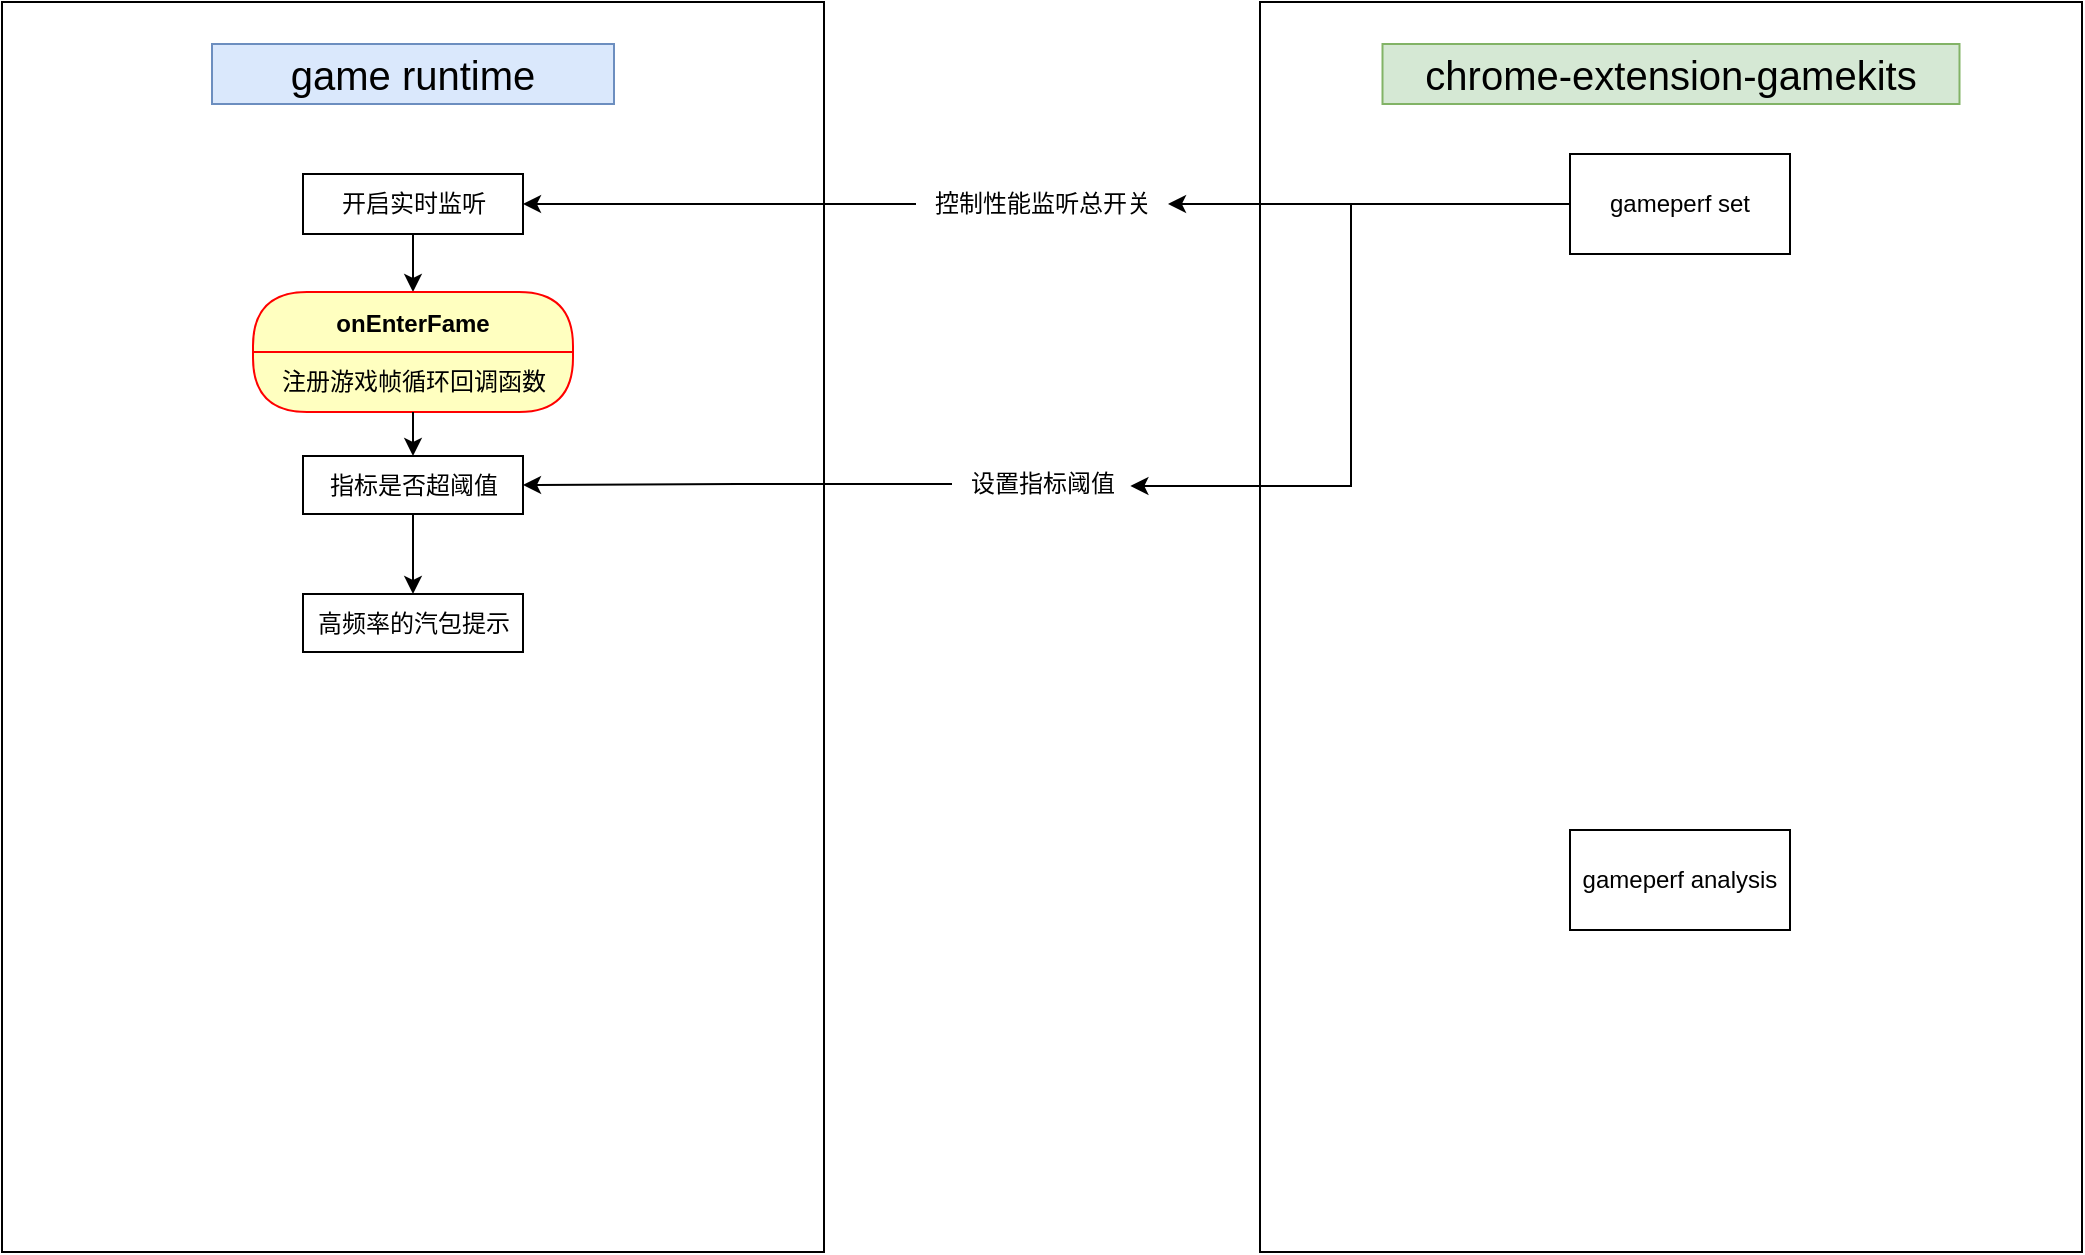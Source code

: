 <mxfile version="24.5.3" type="github">
  <diagram name="第 1 页" id="EIIMtydjI0oj0VH4oGAn">
    <mxGraphModel dx="1434" dy="780" grid="0" gridSize="10" guides="1" tooltips="1" connect="1" arrows="1" fold="1" page="1" pageScale="1" pageWidth="1169" pageHeight="827" math="0" shadow="0">
      <root>
        <mxCell id="0" />
        <mxCell id="1" parent="0" />
        <mxCell id="2UdP-SpyfaKAD273BKzM-2" value="" style="rounded=0;whiteSpace=wrap;html=1;movable=1;resizable=1;rotatable=1;deletable=1;editable=1;locked=0;connectable=1;" vertex="1" parent="1">
          <mxGeometry x="65" y="36" width="411" height="625" as="geometry" />
        </mxCell>
        <mxCell id="2UdP-SpyfaKAD273BKzM-3" value="" style="rounded=0;whiteSpace=wrap;html=1;" vertex="1" parent="1">
          <mxGeometry x="694" y="36" width="411" height="625" as="geometry" />
        </mxCell>
        <mxCell id="2UdP-SpyfaKAD273BKzM-4" value="&lt;font style=&quot;font-size: 20px;&quot;&gt;game runtime&lt;/font&gt;" style="text;html=1;align=center;verticalAlign=middle;whiteSpace=wrap;rounded=0;fillColor=#dae8fc;strokeColor=#6c8ebf;" vertex="1" parent="1">
          <mxGeometry x="170" y="57" width="201" height="30" as="geometry" />
        </mxCell>
        <mxCell id="2UdP-SpyfaKAD273BKzM-5" value="&lt;font style=&quot;font-size: 20px;&quot;&gt;chrome-extension-gamekits&lt;/font&gt;" style="text;html=1;align=center;verticalAlign=middle;whiteSpace=wrap;rounded=0;fillColor=#d5e8d4;strokeColor=#82b366;" vertex="1" parent="1">
          <mxGeometry x="755.25" y="57" width="288.5" height="30" as="geometry" />
        </mxCell>
        <mxCell id="2UdP-SpyfaKAD273BKzM-26" style="edgeStyle=orthogonalEdgeStyle;rounded=0;orthogonalLoop=1;jettySize=auto;html=1;entryX=0.5;entryY=0;entryDx=0;entryDy=0;" edge="1" parent="1" source="2UdP-SpyfaKAD273BKzM-8" target="2UdP-SpyfaKAD273BKzM-25">
          <mxGeometry relative="1" as="geometry" />
        </mxCell>
        <mxCell id="2UdP-SpyfaKAD273BKzM-8" value="指标是否超阈值" style="html=1;whiteSpace=wrap;" vertex="1" parent="1">
          <mxGeometry x="215.5" y="263" width="110" height="29" as="geometry" />
        </mxCell>
        <mxCell id="2UdP-SpyfaKAD273BKzM-32" style="edgeStyle=orthogonalEdgeStyle;rounded=0;orthogonalLoop=1;jettySize=auto;html=1;" edge="1" parent="1" source="2UdP-SpyfaKAD273BKzM-9" target="2UdP-SpyfaKAD273BKzM-27">
          <mxGeometry relative="1" as="geometry" />
        </mxCell>
        <mxCell id="2UdP-SpyfaKAD273BKzM-9" value="开启实时监听" style="html=1;whiteSpace=wrap;" vertex="1" parent="1">
          <mxGeometry x="215.5" y="122" width="110" height="30" as="geometry" />
        </mxCell>
        <mxCell id="2UdP-SpyfaKAD273BKzM-17" style="edgeStyle=orthogonalEdgeStyle;rounded=0;orthogonalLoop=1;jettySize=auto;html=1;" edge="1" parent="1" source="2UdP-SpyfaKAD273BKzM-12" target="2UdP-SpyfaKAD273BKzM-16">
          <mxGeometry relative="1" as="geometry" />
        </mxCell>
        <mxCell id="2UdP-SpyfaKAD273BKzM-12" value="gameperf set" style="html=1;whiteSpace=wrap;" vertex="1" parent="1">
          <mxGeometry x="849" y="112" width="110" height="50" as="geometry" />
        </mxCell>
        <mxCell id="2UdP-SpyfaKAD273BKzM-33" style="edgeStyle=orthogonalEdgeStyle;rounded=0;orthogonalLoop=1;jettySize=auto;html=1;" edge="1" parent="1" source="2UdP-SpyfaKAD273BKzM-16" target="2UdP-SpyfaKAD273BKzM-9">
          <mxGeometry relative="1" as="geometry" />
        </mxCell>
        <mxCell id="2UdP-SpyfaKAD273BKzM-16" value="控制性能监听总开关" style="text;html=1;align=center;verticalAlign=middle;resizable=0;points=[];autosize=1;strokeColor=none;fillColor=none;" vertex="1" parent="1">
          <mxGeometry x="522" y="124" width="126" height="26" as="geometry" />
        </mxCell>
        <mxCell id="2UdP-SpyfaKAD273BKzM-21" style="edgeStyle=orthogonalEdgeStyle;rounded=0;orthogonalLoop=1;jettySize=auto;html=1;" edge="1" parent="1" source="2UdP-SpyfaKAD273BKzM-19" target="2UdP-SpyfaKAD273BKzM-8">
          <mxGeometry relative="1" as="geometry" />
        </mxCell>
        <mxCell id="2UdP-SpyfaKAD273BKzM-19" value="设置指标阈值" style="text;html=1;align=center;verticalAlign=middle;resizable=0;points=[];autosize=1;strokeColor=none;fillColor=none;" vertex="1" parent="1">
          <mxGeometry x="540" y="264" width="90" height="26" as="geometry" />
        </mxCell>
        <mxCell id="2UdP-SpyfaKAD273BKzM-20" style="edgeStyle=orthogonalEdgeStyle;rounded=0;orthogonalLoop=1;jettySize=auto;html=1;entryX=0.991;entryY=0.538;entryDx=0;entryDy=0;entryPerimeter=0;" edge="1" parent="1" source="2UdP-SpyfaKAD273BKzM-12" target="2UdP-SpyfaKAD273BKzM-19">
          <mxGeometry relative="1" as="geometry" />
        </mxCell>
        <mxCell id="2UdP-SpyfaKAD273BKzM-25" value="高频率的汽包提示" style="html=1;whiteSpace=wrap;" vertex="1" parent="1">
          <mxGeometry x="215.5" y="332" width="110" height="29" as="geometry" />
        </mxCell>
        <mxCell id="2UdP-SpyfaKAD273BKzM-27" value="onEnterFame" style="swimlane;fontStyle=1;align=center;verticalAlign=middle;childLayout=stackLayout;horizontal=1;startSize=30;horizontalStack=0;resizeParent=0;resizeLast=1;container=0;fontColor=#000000;collapsible=0;rounded=1;arcSize=30;strokeColor=#ff0000;fillColor=#ffffc0;swimlaneFillColor=#ffffc0;dropTarget=0;" vertex="1" parent="1">
          <mxGeometry x="190.5" y="181" width="160" height="60" as="geometry" />
        </mxCell>
        <mxCell id="2UdP-SpyfaKAD273BKzM-28" value="&lt;span style=&quot;text-wrap: nowrap;&quot;&gt;注册游戏帧循环回调函数&lt;/span&gt;" style="text;html=1;strokeColor=none;fillColor=none;align=center;verticalAlign=middle;spacingLeft=4;spacingRight=4;whiteSpace=wrap;overflow=hidden;rotatable=0;fontColor=#000000;" vertex="1" parent="2UdP-SpyfaKAD273BKzM-27">
          <mxGeometry y="30" width="160" height="30" as="geometry" />
        </mxCell>
        <mxCell id="2UdP-SpyfaKAD273BKzM-30" style="edgeStyle=orthogonalEdgeStyle;rounded=0;orthogonalLoop=1;jettySize=auto;html=1;" edge="1" parent="1" source="2UdP-SpyfaKAD273BKzM-28" target="2UdP-SpyfaKAD273BKzM-8">
          <mxGeometry relative="1" as="geometry" />
        </mxCell>
        <mxCell id="2UdP-SpyfaKAD273BKzM-31" value="gameperf analysis" style="html=1;whiteSpace=wrap;" vertex="1" parent="1">
          <mxGeometry x="849" y="450" width="110" height="50" as="geometry" />
        </mxCell>
      </root>
    </mxGraphModel>
  </diagram>
</mxfile>
